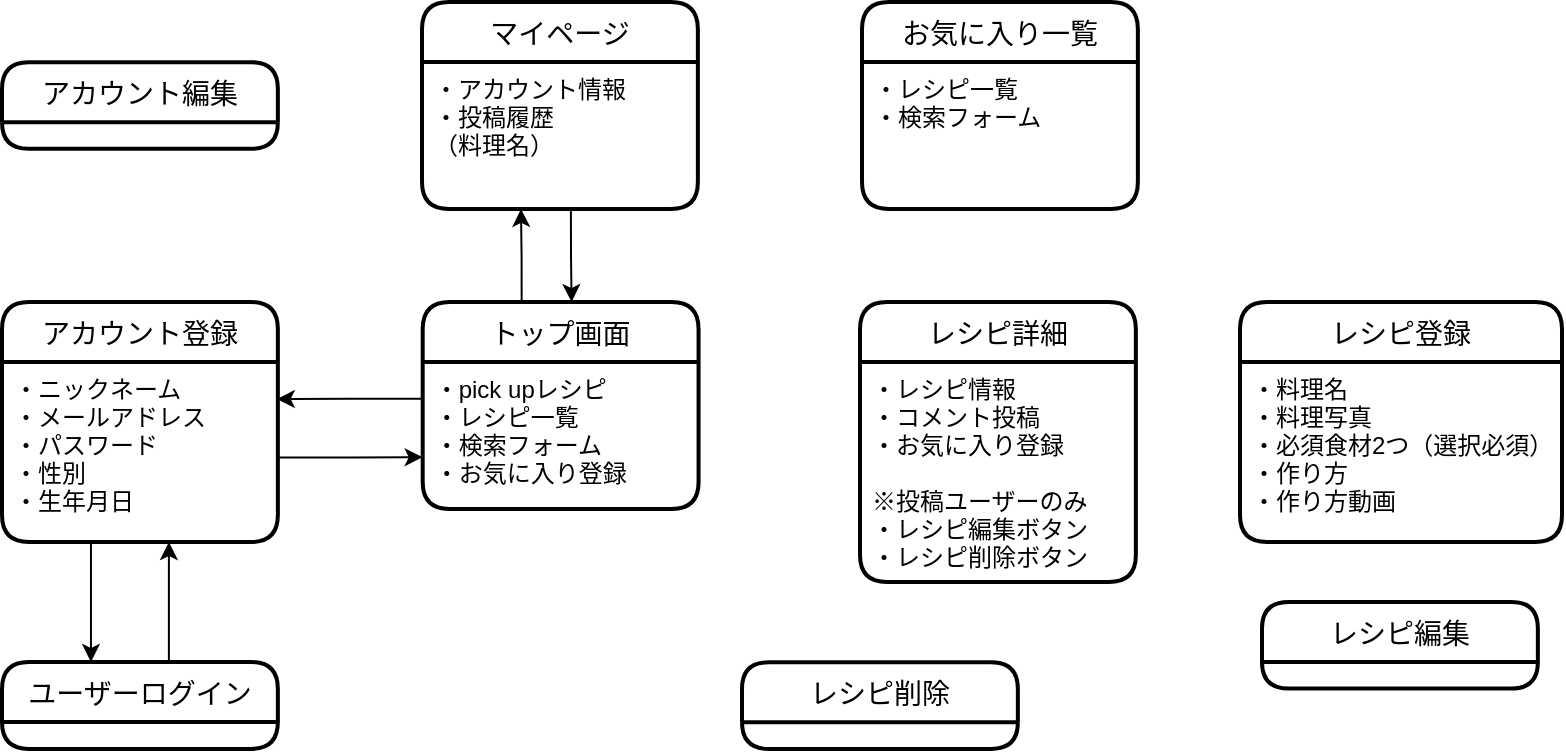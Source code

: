 <mxfile version="13.6.5">
    <diagram id="tW1TTK3NK64K5YK8vKk_" name="ページ1">
        <mxGraphModel dx="534" dy="382" grid="1" gridSize="10" guides="1" tooltips="1" connect="1" arrows="1" fold="1" page="1" pageScale="1" pageWidth="827" pageHeight="1169" math="0" shadow="0">
            <root>
                <mxCell id="0"/>
                <mxCell id="1" parent="0"/>
                <mxCell id="30" style="edgeStyle=orthogonalEdgeStyle;rounded=0;orthogonalLoop=1;jettySize=auto;html=1;exitX=0.25;exitY=0;exitDx=0;exitDy=0;entryX=0.25;entryY=1;entryDx=0;entryDy=0;" edge="1" parent="1">
                    <mxGeometry relative="1" as="geometry">
                        <mxPoint x="279.83" y="180" as="sourcePoint"/>
                        <mxPoint x="279.483" y="133.448" as="targetPoint"/>
                        <Array as="points">
                            <mxPoint x="280" y="157"/>
                        </Array>
                    </mxGeometry>
                </mxCell>
                <mxCell id="2" value="トップ画面" style="swimlane;childLayout=stackLayout;horizontal=1;startSize=30;horizontalStack=0;rounded=1;fontSize=14;fontStyle=0;strokeWidth=2;resizeParent=0;resizeLast=1;shadow=0;dashed=0;align=center;" vertex="1" parent="1">
                    <mxGeometry x="230.347" y="180" width="137.933" height="103.448" as="geometry"/>
                </mxCell>
                <mxCell id="3" value="・pick upレシピ&#10;・レシピ一覧&#10;・検索フォーム&#10;・お気に入り登録" style="align=left;strokeColor=none;fillColor=none;spacingLeft=4;fontSize=12;verticalAlign=top;resizable=0;rotatable=0;part=1;" vertex="1" parent="2">
                    <mxGeometry y="30" width="137.933" height="73.448" as="geometry"/>
                </mxCell>
                <mxCell id="28" style="edgeStyle=orthogonalEdgeStyle;rounded=0;orthogonalLoop=1;jettySize=auto;html=1;exitX=0.25;exitY=1;exitDx=0;exitDy=0;entryX=0.25;entryY=0;entryDx=0;entryDy=0;" edge="1" parent="1">
                    <mxGeometry relative="1" as="geometry">
                        <mxPoint x="64.482" y="300" as="sourcePoint"/>
                        <mxPoint x="64.482" y="360" as="targetPoint"/>
                    </mxGeometry>
                </mxCell>
                <mxCell id="4" value="アカウント登録" style="swimlane;childLayout=stackLayout;horizontal=1;startSize=30;horizontalStack=0;rounded=1;fontSize=14;fontStyle=0;strokeWidth=2;resizeParent=0;resizeLast=1;shadow=0;dashed=0;align=center;" vertex="1" parent="1">
                    <mxGeometry x="20" y="180" width="137.93" height="120" as="geometry"/>
                </mxCell>
                <mxCell id="5" value="・ニックネーム&#10;・メールアドレス&#10;・パスワード&#10;・性別&#10;・生年月日" style="align=left;strokeColor=none;fillColor=none;spacingLeft=4;fontSize=12;verticalAlign=top;resizable=0;rotatable=0;part=1;" vertex="1" parent="4">
                    <mxGeometry y="30" width="137.93" height="90" as="geometry"/>
                </mxCell>
                <mxCell id="11" value="レシピ詳細" style="swimlane;childLayout=stackLayout;horizontal=1;startSize=30;horizontalStack=0;rounded=1;fontSize=14;fontStyle=0;strokeWidth=2;resizeParent=0;resizeLast=1;shadow=0;dashed=0;align=center;" vertex="1" parent="1">
                    <mxGeometry x="449" y="180" width="137.93" height="140" as="geometry"/>
                </mxCell>
                <mxCell id="12" value="・レシピ情報&#10;・コメント投稿&#10;・お気に入り登録&#10;&#10;※投稿ユーザーのみ&#10;・レシピ編集ボタン&#10;・レシピ削除ボタン" style="align=left;strokeColor=none;fillColor=none;spacingLeft=4;fontSize=12;verticalAlign=top;resizable=0;rotatable=0;part=1;" vertex="1" parent="11">
                    <mxGeometry y="30" width="137.93" height="110" as="geometry"/>
                </mxCell>
                <mxCell id="13" value="レシピ登録" style="swimlane;childLayout=stackLayout;horizontal=1;startSize=30;horizontalStack=0;rounded=1;fontSize=14;fontStyle=0;strokeWidth=2;resizeParent=0;resizeLast=1;shadow=0;dashed=0;align=center;" vertex="1" parent="1">
                    <mxGeometry x="639" y="180" width="161" height="120" as="geometry"/>
                </mxCell>
                <mxCell id="14" value="・料理名&#10;・料理写真&#10;・必須食材2つ（選択必須）&#10;・作り方&#10;・作り方動画" style="align=left;strokeColor=none;fillColor=none;spacingLeft=4;fontSize=12;verticalAlign=top;resizable=0;rotatable=0;part=1;" vertex="1" parent="13">
                    <mxGeometry y="30" width="161" height="90" as="geometry"/>
                </mxCell>
                <mxCell id="9" value="マイページ" style="swimlane;childLayout=stackLayout;horizontal=1;startSize=30;horizontalStack=0;rounded=1;fontSize=14;fontStyle=0;strokeWidth=2;resizeParent=0;resizeLast=1;shadow=0;dashed=0;align=center;" vertex="1" parent="1">
                    <mxGeometry x="230" y="30" width="137.933" height="103.448" as="geometry"/>
                </mxCell>
                <mxCell id="10" value="・アカウント情報&#10;・投稿履歴&#10;（料理名）" style="align=left;strokeColor=none;fillColor=none;spacingLeft=4;fontSize=12;verticalAlign=top;resizable=0;rotatable=0;part=1;" vertex="1" parent="9">
                    <mxGeometry y="30" width="137.933" height="73.448" as="geometry"/>
                </mxCell>
                <mxCell id="15" value="アカウント編集" style="swimlane;childLayout=stackLayout;horizontal=1;startSize=30;horizontalStack=0;rounded=1;fontSize=14;fontStyle=0;strokeWidth=2;resizeParent=0;resizeLast=1;shadow=0;dashed=0;align=center;" vertex="1" parent="1">
                    <mxGeometry x="20" y="60.08" width="137.93" height="43.28" as="geometry"/>
                </mxCell>
                <mxCell id="27" style="edgeStyle=orthogonalEdgeStyle;rounded=0;orthogonalLoop=1;jettySize=auto;html=1;exitX=0.75;exitY=0;exitDx=0;exitDy=0;entryX=0.75;entryY=1;entryDx=0;entryDy=0;" edge="1" parent="1">
                    <mxGeometry relative="1" as="geometry">
                        <mxPoint x="103.447" y="360" as="sourcePoint"/>
                        <mxPoint x="103.447" y="300" as="targetPoint"/>
                    </mxGeometry>
                </mxCell>
                <mxCell id="6" value="ユーザーログイン" style="swimlane;childLayout=stackLayout;horizontal=1;startSize=30;horizontalStack=0;rounded=1;fontSize=14;fontStyle=0;strokeWidth=2;resizeParent=0;resizeLast=1;shadow=0;dashed=0;align=center;" vertex="1" parent="1">
                    <mxGeometry x="20" y="360" width="137.93" height="43.45" as="geometry"/>
                </mxCell>
                <mxCell id="17" value="お気に入り一覧" style="swimlane;childLayout=stackLayout;horizontal=1;startSize=30;horizontalStack=0;rounded=1;fontSize=14;fontStyle=0;strokeWidth=2;resizeParent=0;resizeLast=1;shadow=0;dashed=0;align=center;" vertex="1" parent="1">
                    <mxGeometry x="450" y="30" width="137.933" height="103.448" as="geometry"/>
                </mxCell>
                <mxCell id="18" value="・レシピ一覧&#10;・検索フォーム" style="align=left;strokeColor=none;fillColor=none;spacingLeft=4;fontSize=12;verticalAlign=top;resizable=0;rotatable=0;part=1;" vertex="1" parent="17">
                    <mxGeometry y="30" width="137.933" height="73.448" as="geometry"/>
                </mxCell>
                <mxCell id="19" value="レシピ編集" style="swimlane;childLayout=stackLayout;horizontal=1;startSize=30;horizontalStack=0;rounded=1;fontSize=14;fontStyle=0;strokeWidth=2;resizeParent=0;resizeLast=1;shadow=0;dashed=0;align=center;" vertex="1" parent="1">
                    <mxGeometry x="650" y="330" width="137.93" height="43.28" as="geometry"/>
                </mxCell>
                <mxCell id="20" value="レシピ削除" style="swimlane;childLayout=stackLayout;horizontal=1;startSize=30;horizontalStack=0;rounded=1;fontSize=14;fontStyle=0;strokeWidth=2;resizeParent=0;resizeLast=1;shadow=0;dashed=0;align=center;" vertex="1" parent="1">
                    <mxGeometry x="390" y="360.17" width="137.93" height="43.28" as="geometry"/>
                </mxCell>
                <mxCell id="25" style="edgeStyle=orthogonalEdgeStyle;rounded=0;orthogonalLoop=1;jettySize=auto;html=1;exitX=0;exitY=0.25;exitDx=0;exitDy=0;entryX=0.996;entryY=0.206;entryDx=0;entryDy=0;entryPerimeter=0;" edge="1" parent="1" source="3" target="5">
                    <mxGeometry relative="1" as="geometry"/>
                </mxCell>
                <mxCell id="26" style="edgeStyle=orthogonalEdgeStyle;rounded=0;orthogonalLoop=1;jettySize=auto;html=1;exitX=0.999;exitY=0.53;exitDx=0;exitDy=0;entryX=0;entryY=0.75;entryDx=0;entryDy=0;exitPerimeter=0;" edge="1" parent="1" source="5" target="2">
                    <mxGeometry relative="1" as="geometry"/>
                </mxCell>
                <mxCell id="31" style="edgeStyle=orthogonalEdgeStyle;rounded=0;orthogonalLoop=1;jettySize=auto;html=1;exitX=0.75;exitY=1;exitDx=0;exitDy=0;entryX=0.75;entryY=0;entryDx=0;entryDy=0;" edge="1" parent="1">
                    <mxGeometry relative="1" as="geometry">
                        <mxPoint x="304.45" y="133.448" as="sourcePoint"/>
                        <mxPoint x="304.797" y="180" as="targetPoint"/>
                        <Array as="points">
                            <mxPoint x="304" y="157"/>
                            <mxPoint x="305" y="157"/>
                        </Array>
                    </mxGeometry>
                </mxCell>
            </root>
        </mxGraphModel>
    </diagram>
</mxfile>
